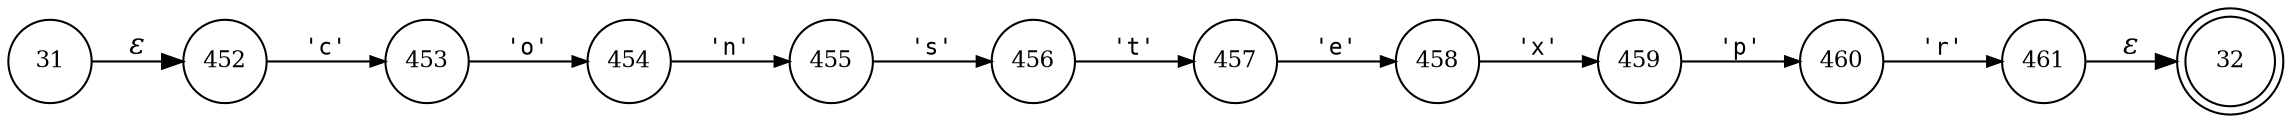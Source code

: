 digraph ATN {
rankdir=LR;
s32[fontsize=11, label="32", shape=doublecircle, fixedsize=true, width=.6];
s452[fontsize=11,label="452", shape=circle, fixedsize=true, width=.55, peripheries=1];
s453[fontsize=11,label="453", shape=circle, fixedsize=true, width=.55, peripheries=1];
s454[fontsize=11,label="454", shape=circle, fixedsize=true, width=.55, peripheries=1];
s455[fontsize=11,label="455", shape=circle, fixedsize=true, width=.55, peripheries=1];
s456[fontsize=11,label="456", shape=circle, fixedsize=true, width=.55, peripheries=1];
s457[fontsize=11,label="457", shape=circle, fixedsize=true, width=.55, peripheries=1];
s458[fontsize=11,label="458", shape=circle, fixedsize=true, width=.55, peripheries=1];
s459[fontsize=11,label="459", shape=circle, fixedsize=true, width=.55, peripheries=1];
s460[fontsize=11,label="460", shape=circle, fixedsize=true, width=.55, peripheries=1];
s461[fontsize=11,label="461", shape=circle, fixedsize=true, width=.55, peripheries=1];
s31[fontsize=11,label="31", shape=circle, fixedsize=true, width=.55, peripheries=1];
s31 -> s452 [fontname="Times-Italic", label="&epsilon;"];
s452 -> s453 [fontsize=11, fontname="Courier", arrowsize=.7, label = "'c'", arrowhead = normal];
s453 -> s454 [fontsize=11, fontname="Courier", arrowsize=.7, label = "'o'", arrowhead = normal];
s454 -> s455 [fontsize=11, fontname="Courier", arrowsize=.7, label = "'n'", arrowhead = normal];
s455 -> s456 [fontsize=11, fontname="Courier", arrowsize=.7, label = "'s'", arrowhead = normal];
s456 -> s457 [fontsize=11, fontname="Courier", arrowsize=.7, label = "'t'", arrowhead = normal];
s457 -> s458 [fontsize=11, fontname="Courier", arrowsize=.7, label = "'e'", arrowhead = normal];
s458 -> s459 [fontsize=11, fontname="Courier", arrowsize=.7, label = "'x'", arrowhead = normal];
s459 -> s460 [fontsize=11, fontname="Courier", arrowsize=.7, label = "'p'", arrowhead = normal];
s460 -> s461 [fontsize=11, fontname="Courier", arrowsize=.7, label = "'r'", arrowhead = normal];
s461 -> s32 [fontname="Times-Italic", label="&epsilon;"];
}
